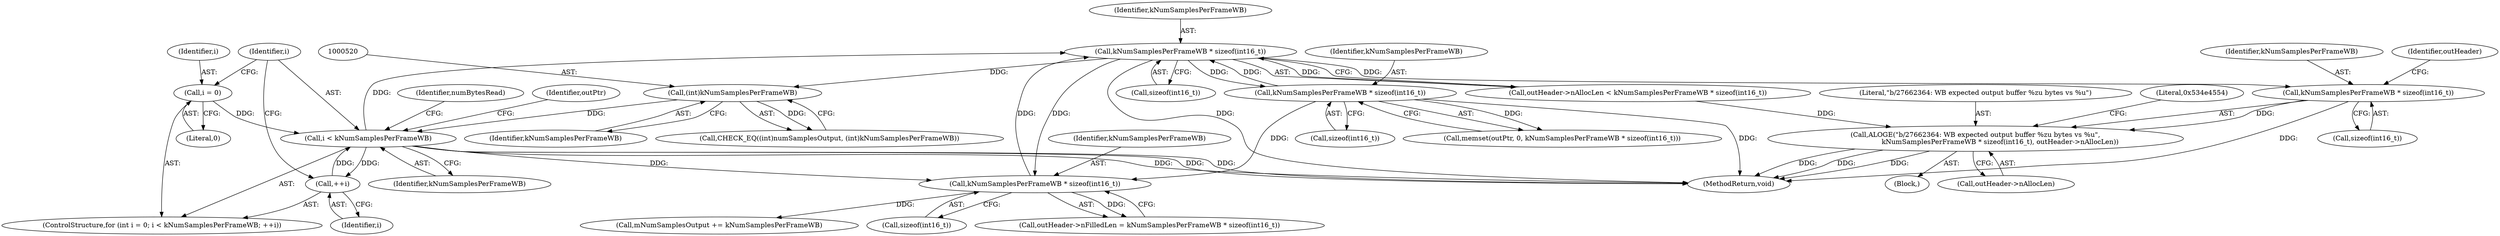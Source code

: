 digraph "0_Android_65756b4082cd79a2d99b2ccb5b392291fd53703f@API" {
"1000385" [label="(Call,kNumSamplesPerFrameWB * sizeof(int16_t))"];
"1000378" [label="(Call,kNumSamplesPerFrameWB * sizeof(int16_t))"];
"1000527" [label="(Call,i < kNumSamplesPerFrameWB)"];
"1000524" [label="(Call,i = 0)"];
"1000530" [label="(Call,++i)"];
"1000519" [label="(Call,(int)kNumSamplesPerFrameWB)"];
"1000478" [label="(Call,kNumSamplesPerFrameWB * sizeof(int16_t))"];
"1000584" [label="(Call,kNumSamplesPerFrameWB * sizeof(int16_t))"];
"1000383" [label="(Call,ALOGE(\"b/27662364: WB expected output buffer %zu bytes vs %u\",\n                       kNumSamplesPerFrameWB * sizeof(int16_t), outHeader->nAllocLen))"];
"1000389" [label="(Call,outHeader->nAllocLen)"];
"1000522" [label="(ControlStructure,for (int i = 0; i < kNumSamplesPerFrameWB; ++i))"];
"1000529" [label="(Identifier,kNumSamplesPerFrameWB)"];
"1000475" [label="(Call,memset(outPtr, 0, kNumSamplesPerFrameWB * sizeof(int16_t)))"];
"1000478" [label="(Call,kNumSamplesPerFrameWB * sizeof(int16_t))"];
"1000528" [label="(Identifier,i)"];
"1000374" [label="(Call,outHeader->nAllocLen < kNumSamplesPerFrameWB * sizeof(int16_t))"];
"1000580" [label="(Call,outHeader->nFilledLen = kNumSamplesPerFrameWB * sizeof(int16_t))"];
"1000383" [label="(Call,ALOGE(\"b/27662364: WB expected output buffer %zu bytes vs %u\",\n                       kNumSamplesPerFrameWB * sizeof(int16_t), outHeader->nAllocLen))"];
"1000631" [label="(MethodReturn,void)"];
"1000524" [label="(Call,i = 0)"];
"1000386" [label="(Identifier,kNumSamplesPerFrameWB)"];
"1000378" [label="(Call,kNumSamplesPerFrameWB * sizeof(int16_t))"];
"1000584" [label="(Call,kNumSamplesPerFrameWB * sizeof(int16_t))"];
"1000539" [label="(Identifier,numBytesRead)"];
"1000480" [label="(Call,sizeof(int16_t))"];
"1000531" [label="(Identifier,i)"];
"1000385" [label="(Call,kNumSamplesPerFrameWB * sizeof(int16_t))"];
"1000589" [label="(Call,mNumSamplesOutput += kNumSamplesPerFrameWB)"];
"1000384" [label="(Literal,\"b/27662364: WB expected output buffer %zu bytes vs %u\")"];
"1000521" [label="(Identifier,kNumSamplesPerFrameWB)"];
"1000525" [label="(Identifier,i)"];
"1000527" [label="(Call,i < kNumSamplesPerFrameWB)"];
"1000530" [label="(Call,++i)"];
"1000390" [label="(Identifier,outHeader)"];
"1000379" [label="(Identifier,kNumSamplesPerFrameWB)"];
"1000479" [label="(Identifier,kNumSamplesPerFrameWB)"];
"1000519" [label="(Call,(int)kNumSamplesPerFrameWB)"];
"1000526" [label="(Literal,0)"];
"1000382" [label="(Block,)"];
"1000586" [label="(Call,sizeof(int16_t))"];
"1000535" [label="(Identifier,outPtr)"];
"1000387" [label="(Call,sizeof(int16_t))"];
"1000515" [label="(Call,CHECK_EQ((int)numSamplesOutput, (int)kNumSamplesPerFrameWB))"];
"1000585" [label="(Identifier,kNumSamplesPerFrameWB)"];
"1000380" [label="(Call,sizeof(int16_t))"];
"1000393" [label="(Literal,0x534e4554)"];
"1000385" -> "1000383"  [label="AST: "];
"1000385" -> "1000387"  [label="CFG: "];
"1000386" -> "1000385"  [label="AST: "];
"1000387" -> "1000385"  [label="AST: "];
"1000390" -> "1000385"  [label="CFG: "];
"1000385" -> "1000631"  [label="DDG: "];
"1000385" -> "1000383"  [label="DDG: "];
"1000378" -> "1000385"  [label="DDG: "];
"1000378" -> "1000374"  [label="AST: "];
"1000378" -> "1000380"  [label="CFG: "];
"1000379" -> "1000378"  [label="AST: "];
"1000380" -> "1000378"  [label="AST: "];
"1000374" -> "1000378"  [label="CFG: "];
"1000378" -> "1000631"  [label="DDG: "];
"1000378" -> "1000374"  [label="DDG: "];
"1000527" -> "1000378"  [label="DDG: "];
"1000478" -> "1000378"  [label="DDG: "];
"1000584" -> "1000378"  [label="DDG: "];
"1000378" -> "1000478"  [label="DDG: "];
"1000378" -> "1000519"  [label="DDG: "];
"1000378" -> "1000584"  [label="DDG: "];
"1000527" -> "1000522"  [label="AST: "];
"1000527" -> "1000529"  [label="CFG: "];
"1000528" -> "1000527"  [label="AST: "];
"1000529" -> "1000527"  [label="AST: "];
"1000535" -> "1000527"  [label="CFG: "];
"1000539" -> "1000527"  [label="CFG: "];
"1000527" -> "1000631"  [label="DDG: "];
"1000527" -> "1000631"  [label="DDG: "];
"1000527" -> "1000631"  [label="DDG: "];
"1000524" -> "1000527"  [label="DDG: "];
"1000530" -> "1000527"  [label="DDG: "];
"1000519" -> "1000527"  [label="DDG: "];
"1000527" -> "1000530"  [label="DDG: "];
"1000527" -> "1000584"  [label="DDG: "];
"1000524" -> "1000522"  [label="AST: "];
"1000524" -> "1000526"  [label="CFG: "];
"1000525" -> "1000524"  [label="AST: "];
"1000526" -> "1000524"  [label="AST: "];
"1000528" -> "1000524"  [label="CFG: "];
"1000530" -> "1000522"  [label="AST: "];
"1000530" -> "1000531"  [label="CFG: "];
"1000531" -> "1000530"  [label="AST: "];
"1000528" -> "1000530"  [label="CFG: "];
"1000519" -> "1000515"  [label="AST: "];
"1000519" -> "1000521"  [label="CFG: "];
"1000520" -> "1000519"  [label="AST: "];
"1000521" -> "1000519"  [label="AST: "];
"1000515" -> "1000519"  [label="CFG: "];
"1000519" -> "1000515"  [label="DDG: "];
"1000478" -> "1000475"  [label="AST: "];
"1000478" -> "1000480"  [label="CFG: "];
"1000479" -> "1000478"  [label="AST: "];
"1000480" -> "1000478"  [label="AST: "];
"1000475" -> "1000478"  [label="CFG: "];
"1000478" -> "1000631"  [label="DDG: "];
"1000478" -> "1000475"  [label="DDG: "];
"1000478" -> "1000584"  [label="DDG: "];
"1000584" -> "1000580"  [label="AST: "];
"1000584" -> "1000586"  [label="CFG: "];
"1000585" -> "1000584"  [label="AST: "];
"1000586" -> "1000584"  [label="AST: "];
"1000580" -> "1000584"  [label="CFG: "];
"1000584" -> "1000580"  [label="DDG: "];
"1000584" -> "1000589"  [label="DDG: "];
"1000383" -> "1000382"  [label="AST: "];
"1000383" -> "1000389"  [label="CFG: "];
"1000384" -> "1000383"  [label="AST: "];
"1000389" -> "1000383"  [label="AST: "];
"1000393" -> "1000383"  [label="CFG: "];
"1000383" -> "1000631"  [label="DDG: "];
"1000383" -> "1000631"  [label="DDG: "];
"1000383" -> "1000631"  [label="DDG: "];
"1000374" -> "1000383"  [label="DDG: "];
}
